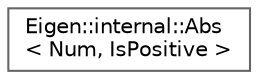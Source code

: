 digraph "类继承关系图"
{
 // LATEX_PDF_SIZE
  bgcolor="transparent";
  edge [fontname=Helvetica,fontsize=10,labelfontname=Helvetica,labelfontsize=10];
  node [fontname=Helvetica,fontsize=10,shape=box,height=0.2,width=0.4];
  rankdir="LR";
  Node0 [id="Node000000",label="Eigen::internal::Abs\l\< Num, IsPositive \>",height=0.2,width=0.4,color="grey40", fillcolor="white", style="filled",URL="$struct_eigen_1_1internal_1_1_abs.html",tooltip=" "];
}
